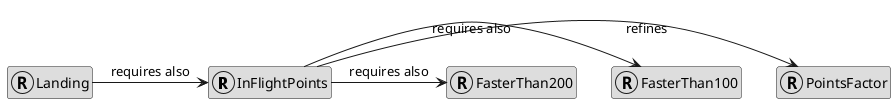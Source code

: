 @startuml
hide members
InFlightPoints -> PointsFactor: refines
InFlightPoints -> FasterThan100: requires also
InFlightPoints -> FasterThan200: requires also
Landing -> InFlightPoints: requires also
class InFlightPoints << (R,#DDDDDD) >> #DDDDDD {
}
url of InFlightPoints is [[http://mbeddr.com/r:14e780a8-c8c0-45ff-906d-f9da5e3f456d##__##1433966787984154174]]
class Landing << (R,#DDDDDD) >> #DDDDDD {
}
url of Landing is [[http://mbeddr.com/r:14e780a8-c8c0-45ff-906d-f9da5e3f456d##__##1433966787984154180]]
class FasterThan200 << (R,#DDDDDD) >> #DDDDDD {
}
url of FasterThan200 is [[http://mbeddr.com/r:14e780a8-c8c0-45ff-906d-f9da5e3f456d##__##1433966787984154178]]
class PointsFactor << (R,#DDDDDD) >> #DDDDDD {
}
url of PointsFactor is [[http://mbeddr.com/r:14e780a8-c8c0-45ff-906d-f9da5e3f456d##__##7451725615401720594]]
class FasterThan100 << (R,#DDDDDD) >> #DDDDDD {
}
url of FasterThan100 is [[http://mbeddr.com/r:14e780a8-c8c0-45ff-906d-f9da5e3f456d##__##1433966787984154176]]
@enduml
